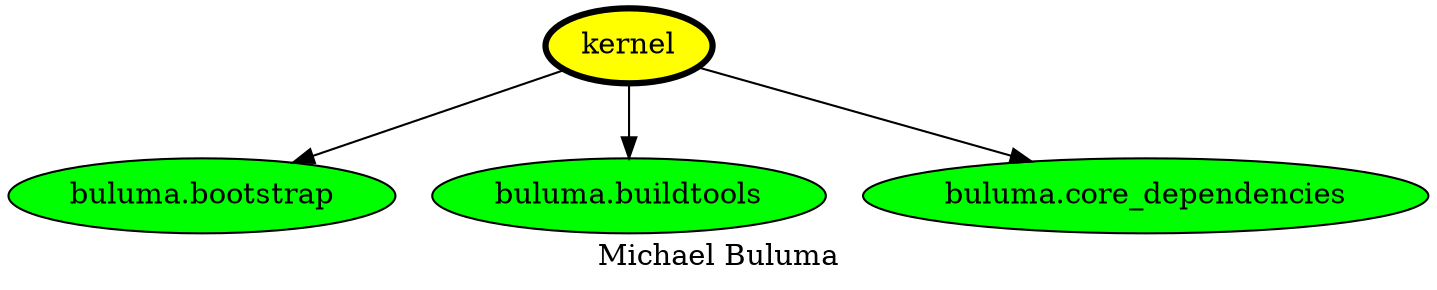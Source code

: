 digraph PhiloDilemma {
  label = "Michael Buluma" ;
  overlap=false
  {
    "kernel" [fillcolor=yellow style=filled penwidth=3]
    "buluma.bootstrap" [fillcolor=green style=filled]
    "buluma.buildtools" [fillcolor=green style=filled]
    "buluma.core_dependencies" [fillcolor=green style=filled]
  }
  "kernel" -> "buluma.bootstrap"
  "kernel" -> "buluma.buildtools"
  "kernel" -> "buluma.core_dependencies"
}

